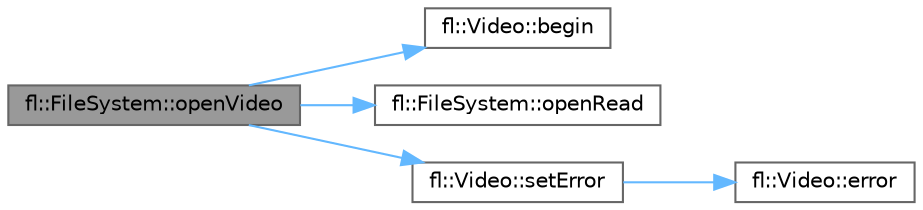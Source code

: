 digraph "fl::FileSystem::openVideo"
{
 // INTERACTIVE_SVG=YES
 // LATEX_PDF_SIZE
  bgcolor="transparent";
  edge [fontname=Helvetica,fontsize=10,labelfontname=Helvetica,labelfontsize=10];
  node [fontname=Helvetica,fontsize=10,shape=box,height=0.2,width=0.4];
  rankdir="LR";
  Node1 [id="Node000001",label="fl::FileSystem::openVideo",height=0.2,width=0.4,color="gray40", fillcolor="grey60", style="filled", fontcolor="black",tooltip=" "];
  Node1 -> Node2 [id="edge1_Node000001_Node000002",color="steelblue1",style="solid",tooltip=" "];
  Node2 [id="Node000002",label="fl::Video::begin",height=0.2,width=0.4,color="grey40", fillcolor="white", style="filled",URL="$d0/d4b/classfl_1_1_video_a3301424a6ba7d16a1d823371a79b9fe7.html#a3301424a6ba7d16a1d823371a79b9fe7",tooltip=" "];
  Node1 -> Node3 [id="edge2_Node000001_Node000003",color="steelblue1",style="solid",tooltip=" "];
  Node3 [id="Node000003",label="fl::FileSystem::openRead",height=0.2,width=0.4,color="grey40", fillcolor="white", style="filled",URL="$df/d37/classfl_1_1_file_system_a0a8fc3906ce050f295125645c0c55b12.html#a0a8fc3906ce050f295125645c0c55b12",tooltip=" "];
  Node1 -> Node4 [id="edge3_Node000001_Node000004",color="steelblue1",style="solid",tooltip=" "];
  Node4 [id="Node000004",label="fl::Video::setError",height=0.2,width=0.4,color="grey40", fillcolor="white", style="filled",URL="$d0/d4b/classfl_1_1_video_ad5d7752852741024febd54bd9f55ab0f.html#ad5d7752852741024febd54bd9f55ab0f",tooltip=" "];
  Node4 -> Node5 [id="edge4_Node000004_Node000005",color="steelblue1",style="solid",tooltip=" "];
  Node5 [id="Node000005",label="fl::Video::error",height=0.2,width=0.4,color="grey40", fillcolor="white", style="filled",URL="$d0/d4b/classfl_1_1_video_a10c8abfc4dce8d463a91f7c610e41354.html#a10c8abfc4dce8d463a91f7c610e41354",tooltip=" "];
}
